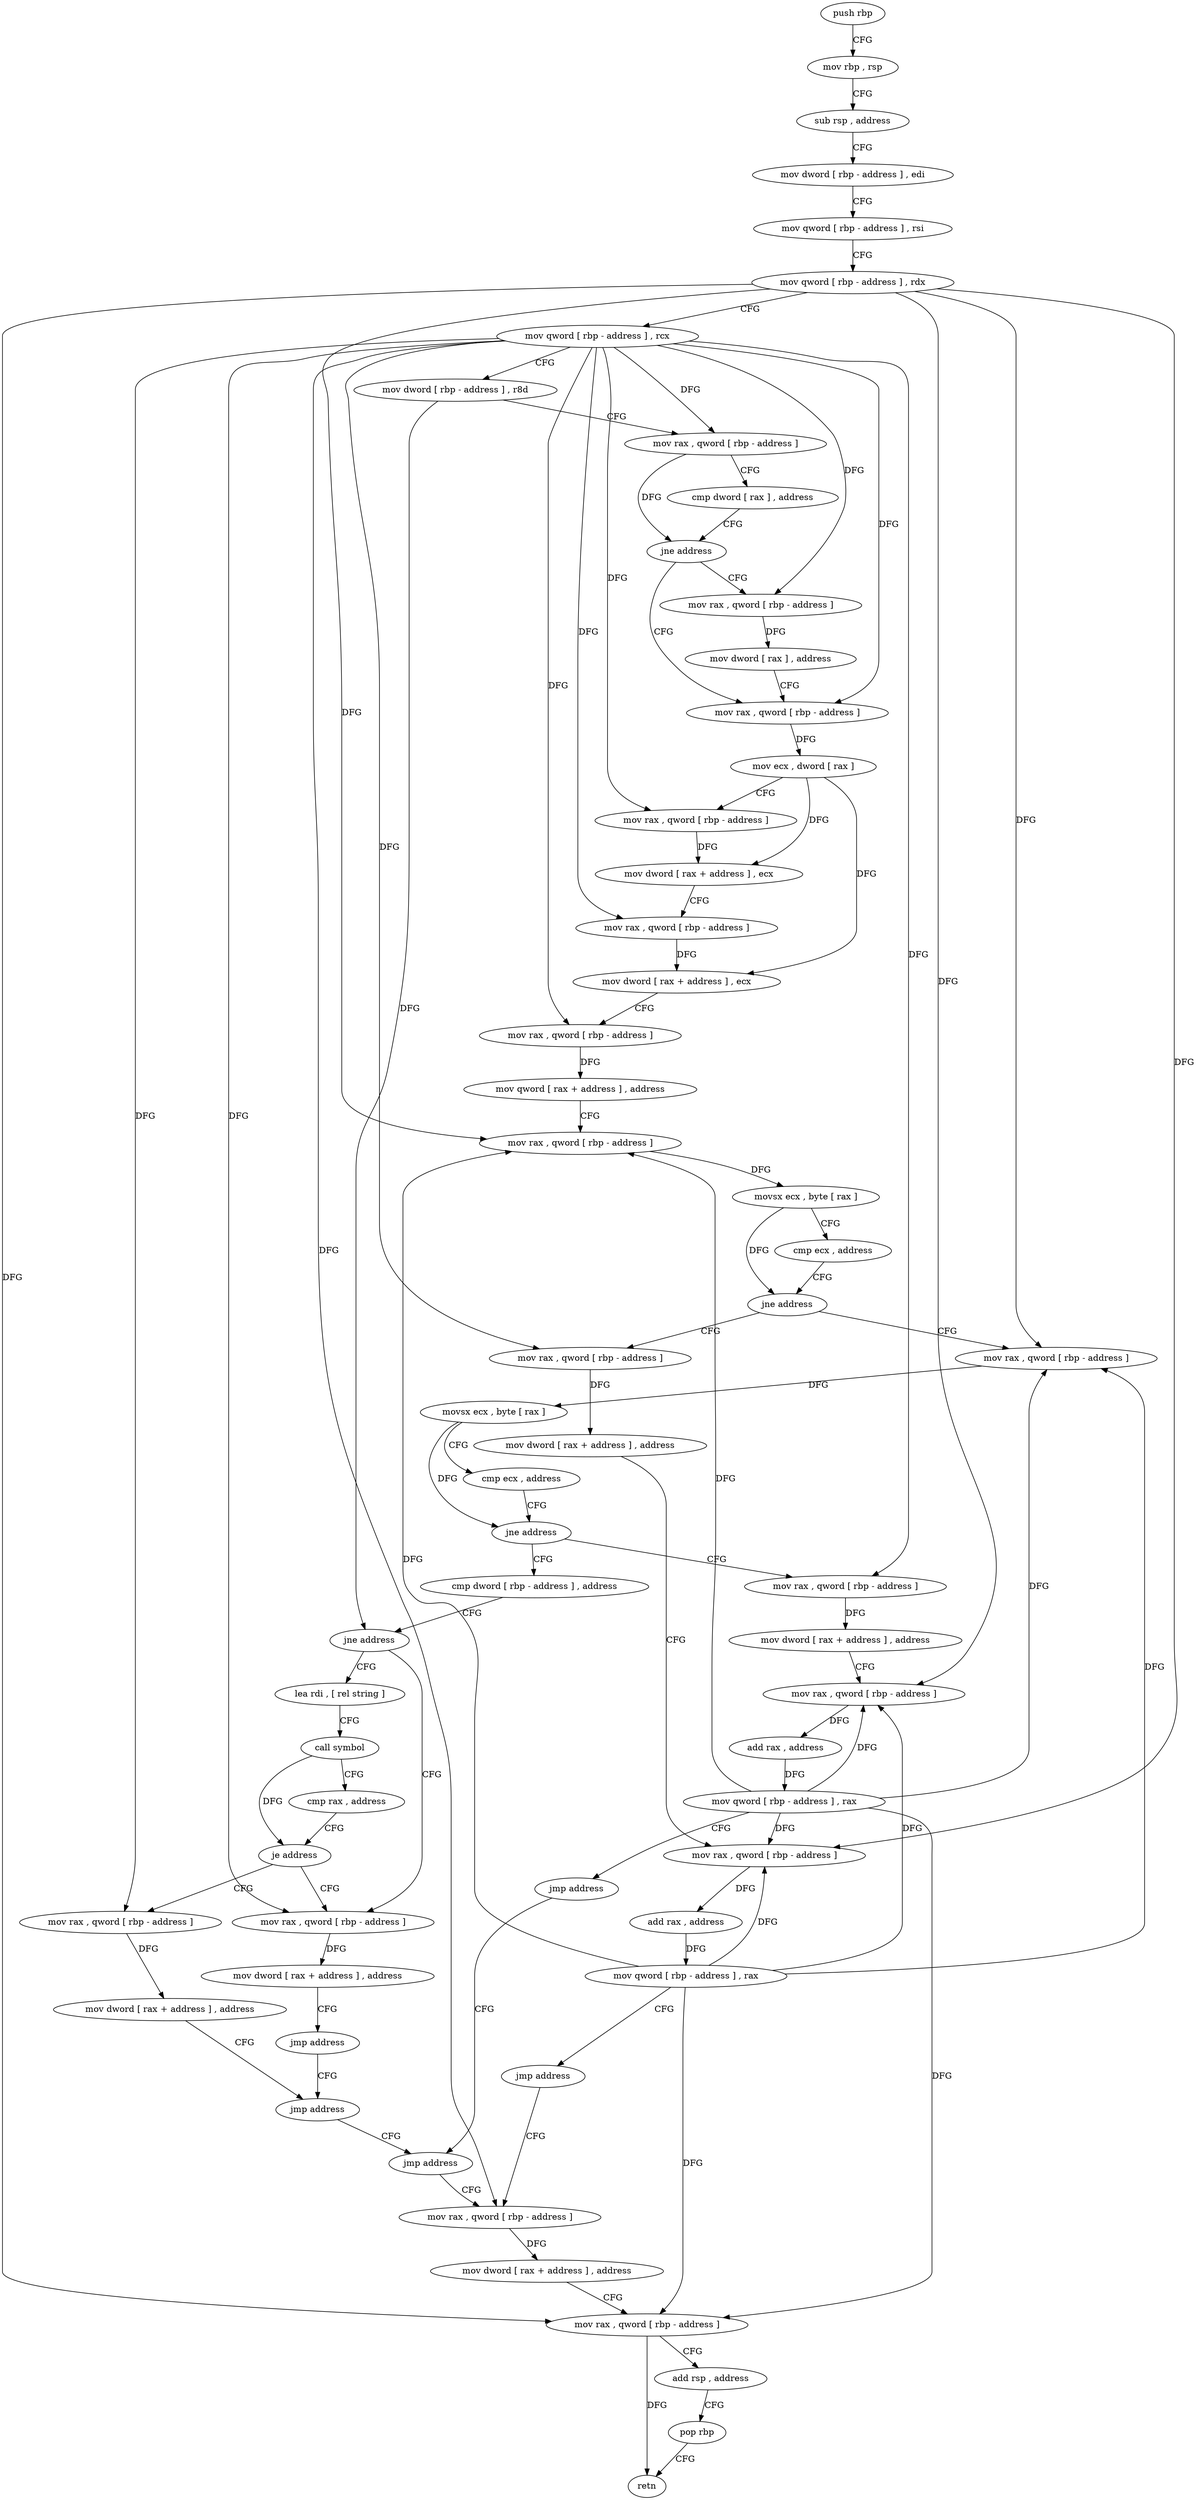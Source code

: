 digraph "func" {
"4224176" [label = "push rbp" ]
"4224177" [label = "mov rbp , rsp" ]
"4224180" [label = "sub rsp , address" ]
"4224184" [label = "mov dword [ rbp - address ] , edi" ]
"4224187" [label = "mov qword [ rbp - address ] , rsi" ]
"4224191" [label = "mov qword [ rbp - address ] , rdx" ]
"4224195" [label = "mov qword [ rbp - address ] , rcx" ]
"4224199" [label = "mov dword [ rbp - address ] , r8d" ]
"4224203" [label = "mov rax , qword [ rbp - address ]" ]
"4224207" [label = "cmp dword [ rax ] , address" ]
"4224210" [label = "jne address" ]
"4224226" [label = "mov rax , qword [ rbp - address ]" ]
"4224216" [label = "mov rax , qword [ rbp - address ]" ]
"4224230" [label = "mov ecx , dword [ rax ]" ]
"4224232" [label = "mov rax , qword [ rbp - address ]" ]
"4224236" [label = "mov dword [ rax + address ] , ecx" ]
"4224239" [label = "mov rax , qword [ rbp - address ]" ]
"4224243" [label = "mov dword [ rax + address ] , ecx" ]
"4224246" [label = "mov rax , qword [ rbp - address ]" ]
"4224250" [label = "mov qword [ rax + address ] , address" ]
"4224258" [label = "mov rax , qword [ rbp - address ]" ]
"4224262" [label = "movsx ecx , byte [ rax ]" ]
"4224265" [label = "cmp ecx , address" ]
"4224268" [label = "jne address" ]
"4224304" [label = "mov rax , qword [ rbp - address ]" ]
"4224274" [label = "mov rax , qword [ rbp - address ]" ]
"4224220" [label = "mov dword [ rax ] , address" ]
"4224308" [label = "movsx ecx , byte [ rax ]" ]
"4224311" [label = "cmp ecx , address" ]
"4224314" [label = "jne address" ]
"4224350" [label = "cmp dword [ rbp - address ] , address" ]
"4224320" [label = "mov rax , qword [ rbp - address ]" ]
"4224278" [label = "mov dword [ rax + address ] , address" ]
"4224285" [label = "mov rax , qword [ rbp - address ]" ]
"4224289" [label = "add rax , address" ]
"4224295" [label = "mov qword [ rbp - address ] , rax" ]
"4224299" [label = "jmp address" ]
"4224419" [label = "mov rax , qword [ rbp - address ]" ]
"4224354" [label = "jne address" ]
"4224382" [label = "mov rax , qword [ rbp - address ]" ]
"4224360" [label = "lea rdi , [ rel string ]" ]
"4224324" [label = "mov dword [ rax + address ] , address" ]
"4224331" [label = "mov rax , qword [ rbp - address ]" ]
"4224335" [label = "add rax , address" ]
"4224341" [label = "mov qword [ rbp - address ] , rax" ]
"4224345" [label = "jmp address" ]
"4224414" [label = "jmp address" ]
"4224423" [label = "mov dword [ rax + address ] , address" ]
"4224430" [label = "mov rax , qword [ rbp - address ]" ]
"4224434" [label = "add rsp , address" ]
"4224438" [label = "pop rbp" ]
"4224439" [label = "retn" ]
"4224386" [label = "mov dword [ rax + address ] , address" ]
"4224393" [label = "jmp address" ]
"4224409" [label = "jmp address" ]
"4224367" [label = "call symbol" ]
"4224372" [label = "cmp rax , address" ]
"4224376" [label = "je address" ]
"4224398" [label = "mov rax , qword [ rbp - address ]" ]
"4224402" [label = "mov dword [ rax + address ] , address" ]
"4224176" -> "4224177" [ label = "CFG" ]
"4224177" -> "4224180" [ label = "CFG" ]
"4224180" -> "4224184" [ label = "CFG" ]
"4224184" -> "4224187" [ label = "CFG" ]
"4224187" -> "4224191" [ label = "CFG" ]
"4224191" -> "4224195" [ label = "CFG" ]
"4224191" -> "4224258" [ label = "DFG" ]
"4224191" -> "4224304" [ label = "DFG" ]
"4224191" -> "4224285" [ label = "DFG" ]
"4224191" -> "4224331" [ label = "DFG" ]
"4224191" -> "4224430" [ label = "DFG" ]
"4224195" -> "4224199" [ label = "CFG" ]
"4224195" -> "4224203" [ label = "DFG" ]
"4224195" -> "4224226" [ label = "DFG" ]
"4224195" -> "4224232" [ label = "DFG" ]
"4224195" -> "4224239" [ label = "DFG" ]
"4224195" -> "4224246" [ label = "DFG" ]
"4224195" -> "4224216" [ label = "DFG" ]
"4224195" -> "4224274" [ label = "DFG" ]
"4224195" -> "4224320" [ label = "DFG" ]
"4224195" -> "4224419" [ label = "DFG" ]
"4224195" -> "4224382" [ label = "DFG" ]
"4224195" -> "4224398" [ label = "DFG" ]
"4224199" -> "4224203" [ label = "CFG" ]
"4224199" -> "4224354" [ label = "DFG" ]
"4224203" -> "4224207" [ label = "CFG" ]
"4224203" -> "4224210" [ label = "DFG" ]
"4224207" -> "4224210" [ label = "CFG" ]
"4224210" -> "4224226" [ label = "CFG" ]
"4224210" -> "4224216" [ label = "CFG" ]
"4224226" -> "4224230" [ label = "DFG" ]
"4224216" -> "4224220" [ label = "DFG" ]
"4224230" -> "4224232" [ label = "CFG" ]
"4224230" -> "4224236" [ label = "DFG" ]
"4224230" -> "4224243" [ label = "DFG" ]
"4224232" -> "4224236" [ label = "DFG" ]
"4224236" -> "4224239" [ label = "CFG" ]
"4224239" -> "4224243" [ label = "DFG" ]
"4224243" -> "4224246" [ label = "CFG" ]
"4224246" -> "4224250" [ label = "DFG" ]
"4224250" -> "4224258" [ label = "CFG" ]
"4224258" -> "4224262" [ label = "DFG" ]
"4224262" -> "4224265" [ label = "CFG" ]
"4224262" -> "4224268" [ label = "DFG" ]
"4224265" -> "4224268" [ label = "CFG" ]
"4224268" -> "4224304" [ label = "CFG" ]
"4224268" -> "4224274" [ label = "CFG" ]
"4224304" -> "4224308" [ label = "DFG" ]
"4224274" -> "4224278" [ label = "DFG" ]
"4224220" -> "4224226" [ label = "CFG" ]
"4224308" -> "4224311" [ label = "CFG" ]
"4224308" -> "4224314" [ label = "DFG" ]
"4224311" -> "4224314" [ label = "CFG" ]
"4224314" -> "4224350" [ label = "CFG" ]
"4224314" -> "4224320" [ label = "CFG" ]
"4224350" -> "4224354" [ label = "CFG" ]
"4224320" -> "4224324" [ label = "DFG" ]
"4224278" -> "4224285" [ label = "CFG" ]
"4224285" -> "4224289" [ label = "DFG" ]
"4224289" -> "4224295" [ label = "DFG" ]
"4224295" -> "4224299" [ label = "CFG" ]
"4224295" -> "4224258" [ label = "DFG" ]
"4224295" -> "4224304" [ label = "DFG" ]
"4224295" -> "4224285" [ label = "DFG" ]
"4224295" -> "4224331" [ label = "DFG" ]
"4224295" -> "4224430" [ label = "DFG" ]
"4224299" -> "4224419" [ label = "CFG" ]
"4224419" -> "4224423" [ label = "DFG" ]
"4224354" -> "4224382" [ label = "CFG" ]
"4224354" -> "4224360" [ label = "CFG" ]
"4224382" -> "4224386" [ label = "DFG" ]
"4224360" -> "4224367" [ label = "CFG" ]
"4224324" -> "4224331" [ label = "CFG" ]
"4224331" -> "4224335" [ label = "DFG" ]
"4224335" -> "4224341" [ label = "DFG" ]
"4224341" -> "4224345" [ label = "CFG" ]
"4224341" -> "4224258" [ label = "DFG" ]
"4224341" -> "4224304" [ label = "DFG" ]
"4224341" -> "4224285" [ label = "DFG" ]
"4224341" -> "4224331" [ label = "DFG" ]
"4224341" -> "4224430" [ label = "DFG" ]
"4224345" -> "4224414" [ label = "CFG" ]
"4224414" -> "4224419" [ label = "CFG" ]
"4224423" -> "4224430" [ label = "CFG" ]
"4224430" -> "4224434" [ label = "CFG" ]
"4224430" -> "4224439" [ label = "DFG" ]
"4224434" -> "4224438" [ label = "CFG" ]
"4224438" -> "4224439" [ label = "CFG" ]
"4224386" -> "4224393" [ label = "CFG" ]
"4224393" -> "4224409" [ label = "CFG" ]
"4224409" -> "4224414" [ label = "CFG" ]
"4224367" -> "4224372" [ label = "CFG" ]
"4224367" -> "4224376" [ label = "DFG" ]
"4224372" -> "4224376" [ label = "CFG" ]
"4224376" -> "4224398" [ label = "CFG" ]
"4224376" -> "4224382" [ label = "CFG" ]
"4224398" -> "4224402" [ label = "DFG" ]
"4224402" -> "4224409" [ label = "CFG" ]
}

